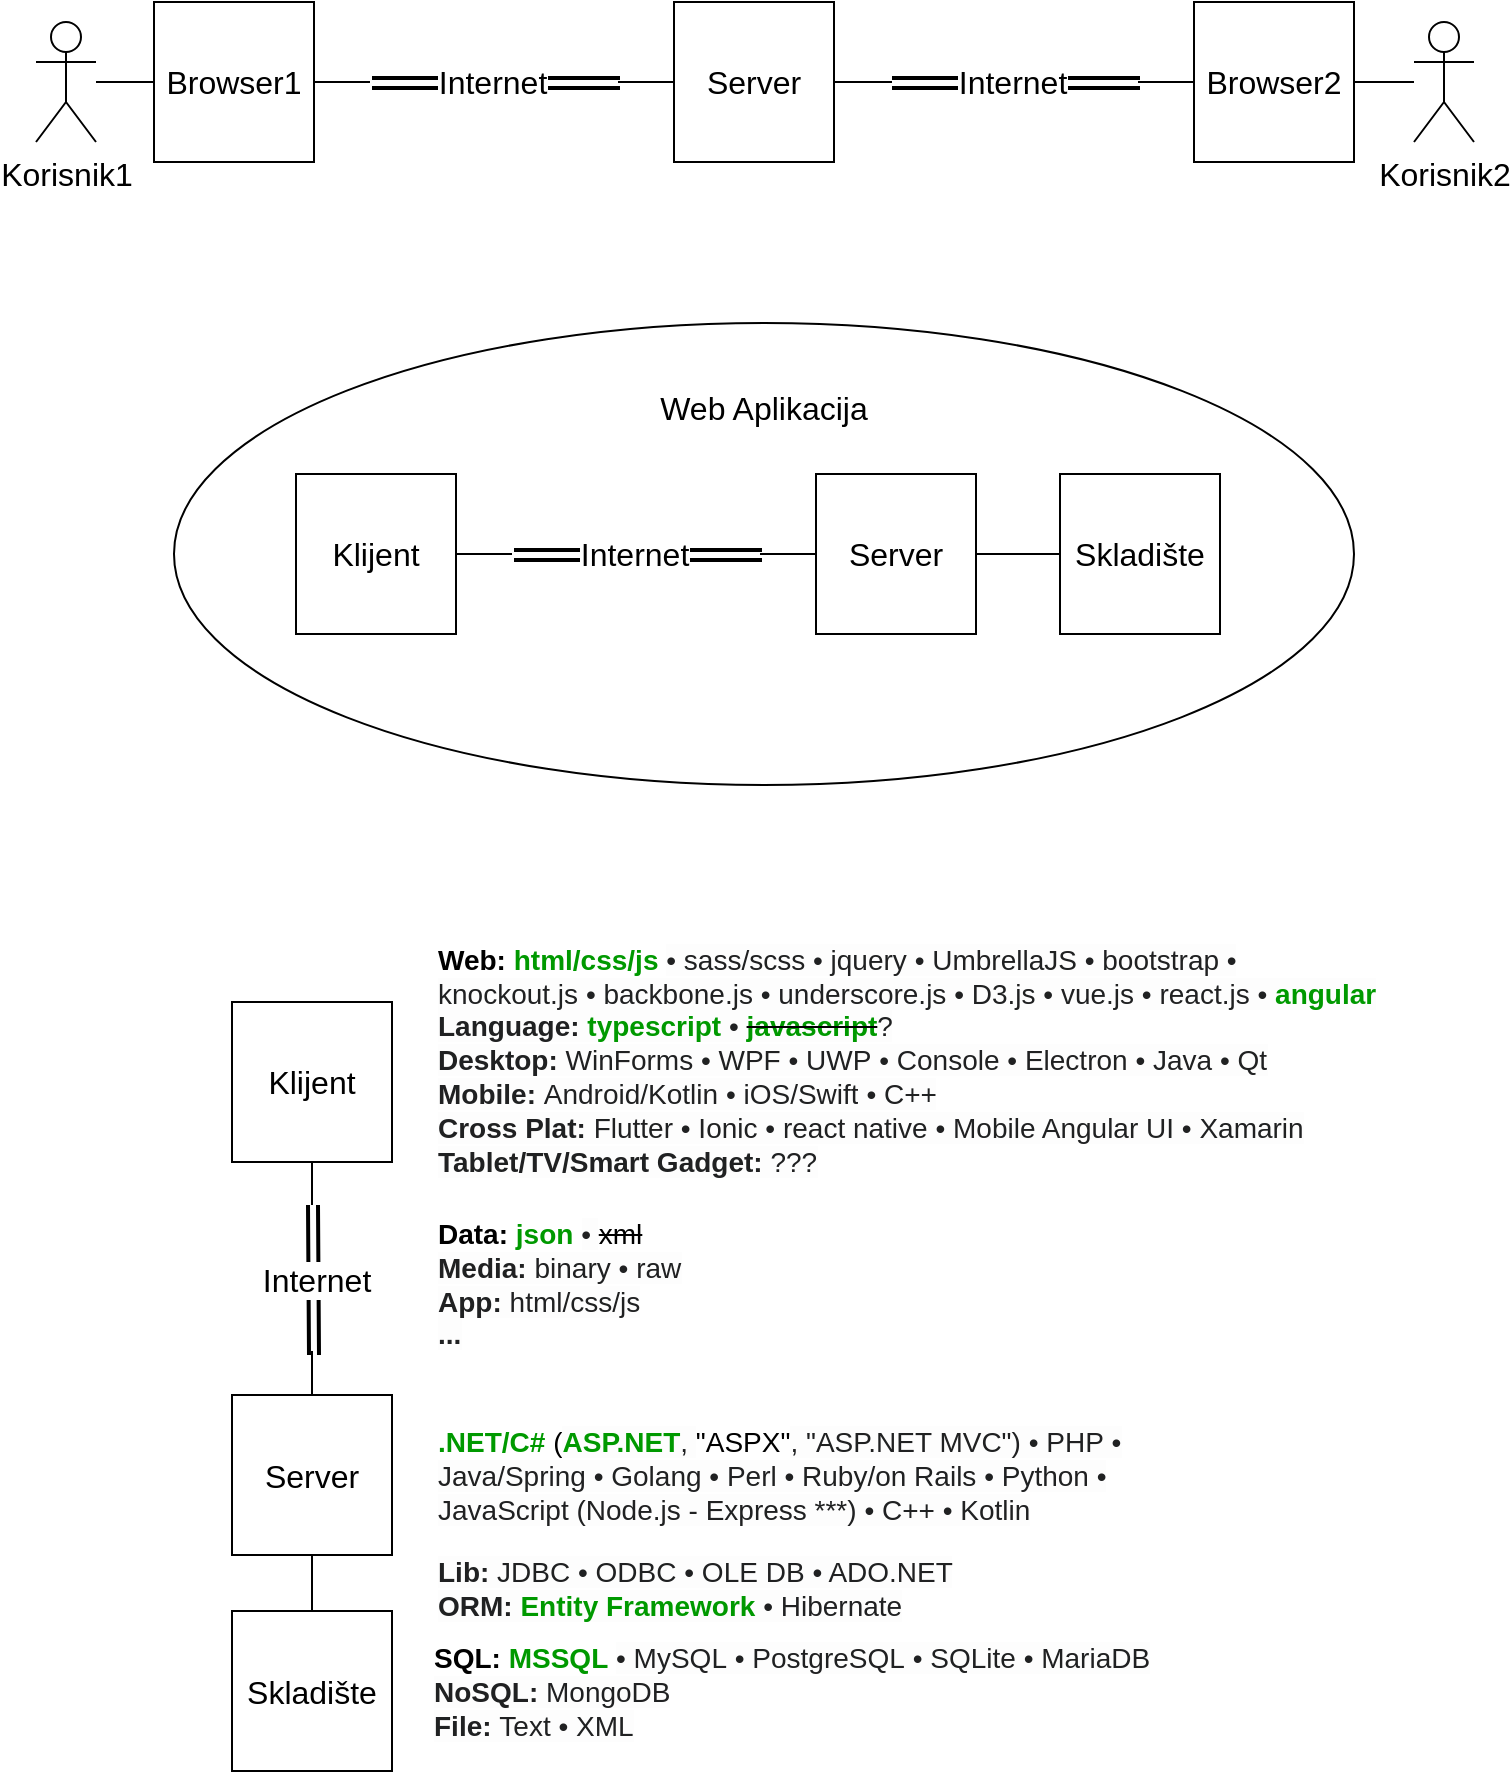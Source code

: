 <mxfile version="16.4.3" type="device"><diagram id="_3eJKyYiSZOnrz5lUoRg" name="Page-1"><mxGraphModel dx="1422" dy="762" grid="0" gridSize="10" guides="1" tooltips="1" connect="1" arrows="1" fold="1" page="1" pageScale="1" pageWidth="850" pageHeight="1100" background="none" math="0" shadow="0"><root><mxCell id="0"/><mxCell id="1" parent="0"/><mxCell id="ok6ADMaRTO8KfrdLv8RV-52" value="" style="ellipse;whiteSpace=wrap;html=1;fontSize=16;" vertex="1" parent="1"><mxGeometry x="135" y="203.5" width="590" height="231" as="geometry"/></mxCell><mxCell id="ok6ADMaRTO8KfrdLv8RV-12" value="Korisnik1" style="shape=umlActor;verticalLabelPosition=bottom;verticalAlign=top;html=1;outlineConnect=0;fontSize=16;" vertex="1" parent="1"><mxGeometry x="66" y="53" width="30" height="60" as="geometry"/></mxCell><mxCell id="ok6ADMaRTO8KfrdLv8RV-16" style="edgeStyle=orthogonalEdgeStyle;rounded=0;orthogonalLoop=1;jettySize=auto;html=1;exitX=0;exitY=0.5;exitDx=0;exitDy=0;fontSize=16;endArrow=none;endFill=0;" edge="1" parent="1" source="ok6ADMaRTO8KfrdLv8RV-13" target="ok6ADMaRTO8KfrdLv8RV-12"><mxGeometry relative="1" as="geometry"/></mxCell><mxCell id="ok6ADMaRTO8KfrdLv8RV-23" style="edgeStyle=orthogonalEdgeStyle;rounded=0;jumpSize=6;orthogonalLoop=1;jettySize=auto;html=1;exitX=1;exitY=0.5;exitDx=0;exitDy=0;fontSize=16;endArrow=none;endFill=0;strokeWidth=1;" edge="1" parent="1" source="ok6ADMaRTO8KfrdLv8RV-13"><mxGeometry relative="1" as="geometry"><mxPoint x="233" y="83" as="targetPoint"/></mxGeometry></mxCell><mxCell id="ok6ADMaRTO8KfrdLv8RV-13" value="Browser1" style="whiteSpace=wrap;html=1;aspect=fixed;fontSize=16;" vertex="1" parent="1"><mxGeometry x="125" y="43" width="80" height="80" as="geometry"/></mxCell><mxCell id="ok6ADMaRTO8KfrdLv8RV-17" value="" style="endArrow=none;html=1;rounded=0;fontSize=16;jumpSize=6;shape=link;strokeWidth=2;edgeStyle=orthogonalEdgeStyle;" edge="1" parent="1"><mxGeometry width="50" height="50" relative="1" as="geometry"><mxPoint x="234" y="83.5" as="sourcePoint"/><mxPoint x="358" y="83.5" as="targetPoint"/></mxGeometry></mxCell><mxCell id="ok6ADMaRTO8KfrdLv8RV-19" value="Internet" style="edgeLabel;html=1;align=center;verticalAlign=middle;resizable=0;points=[];fontSize=16;" vertex="1" connectable="0" parent="ok6ADMaRTO8KfrdLv8RV-17"><mxGeometry x="-0.339" y="-2" relative="1" as="geometry"><mxPoint x="19" y="-3" as="offset"/></mxGeometry></mxCell><mxCell id="ok6ADMaRTO8KfrdLv8RV-24" style="edgeStyle=orthogonalEdgeStyle;rounded=0;jumpSize=6;orthogonalLoop=1;jettySize=auto;html=1;exitX=0;exitY=0.5;exitDx=0;exitDy=0;fontSize=16;endArrow=none;endFill=0;strokeWidth=1;" edge="1" parent="1" source="ok6ADMaRTO8KfrdLv8RV-20"><mxGeometry relative="1" as="geometry"><mxPoint x="357" y="83" as="targetPoint"/></mxGeometry></mxCell><mxCell id="ok6ADMaRTO8KfrdLv8RV-40" style="edgeStyle=orthogonalEdgeStyle;rounded=0;jumpSize=6;orthogonalLoop=1;jettySize=auto;html=1;exitX=1;exitY=0.5;exitDx=0;exitDy=0;fontSize=16;endArrow=none;endFill=0;strokeWidth=1;" edge="1" parent="1" source="ok6ADMaRTO8KfrdLv8RV-20"><mxGeometry relative="1" as="geometry"><mxPoint x="494" y="83" as="targetPoint"/></mxGeometry></mxCell><mxCell id="ok6ADMaRTO8KfrdLv8RV-20" value="Server" style="whiteSpace=wrap;html=1;aspect=fixed;fontSize=16;" vertex="1" parent="1"><mxGeometry x="385" y="43" width="80" height="80" as="geometry"/></mxCell><mxCell id="ok6ADMaRTO8KfrdLv8RV-31" value="Korisnik2" style="shape=umlActor;verticalLabelPosition=bottom;verticalAlign=top;html=1;outlineConnect=0;fontSize=16;" vertex="1" parent="1"><mxGeometry x="755" y="53" width="30" height="60" as="geometry"/></mxCell><mxCell id="ok6ADMaRTO8KfrdLv8RV-38" style="rounded=0;jumpSize=6;orthogonalLoop=1;jettySize=auto;html=1;exitX=1;exitY=0.5;exitDx=0;exitDy=0;fontSize=16;endArrow=none;endFill=0;strokeWidth=1;edgeStyle=orthogonalEdgeStyle;" edge="1" parent="1" source="ok6ADMaRTO8KfrdLv8RV-34" target="ok6ADMaRTO8KfrdLv8RV-31"><mxGeometry relative="1" as="geometry"/></mxCell><mxCell id="ok6ADMaRTO8KfrdLv8RV-39" style="edgeStyle=orthogonalEdgeStyle;rounded=0;jumpSize=6;orthogonalLoop=1;jettySize=auto;html=1;exitX=0;exitY=0.5;exitDx=0;exitDy=0;fontSize=16;endArrow=none;endFill=0;strokeWidth=1;" edge="1" parent="1" source="ok6ADMaRTO8KfrdLv8RV-34"><mxGeometry relative="1" as="geometry"><mxPoint x="617" y="83" as="targetPoint"/></mxGeometry></mxCell><mxCell id="ok6ADMaRTO8KfrdLv8RV-34" value="Browser2" style="whiteSpace=wrap;html=1;aspect=fixed;fontSize=16;" vertex="1" parent="1"><mxGeometry x="645" y="43" width="80" height="80" as="geometry"/></mxCell><mxCell id="ok6ADMaRTO8KfrdLv8RV-35" value="" style="endArrow=none;html=1;rounded=0;fontSize=16;jumpSize=6;shape=link;strokeWidth=2;edgeStyle=orthogonalEdgeStyle;" edge="1" parent="1"><mxGeometry width="50" height="50" relative="1" as="geometry"><mxPoint x="494" y="83.5" as="sourcePoint"/><mxPoint x="618" y="83.5" as="targetPoint"/></mxGeometry></mxCell><mxCell id="ok6ADMaRTO8KfrdLv8RV-36" value="Internet" style="edgeLabel;html=1;align=center;verticalAlign=middle;resizable=0;points=[];fontSize=16;" vertex="1" connectable="0" parent="ok6ADMaRTO8KfrdLv8RV-35"><mxGeometry x="-0.339" y="-2" relative="1" as="geometry"><mxPoint x="19" y="-3" as="offset"/></mxGeometry></mxCell><mxCell id="ok6ADMaRTO8KfrdLv8RV-43" style="edgeStyle=orthogonalEdgeStyle;rounded=0;jumpSize=6;orthogonalLoop=1;jettySize=auto;html=1;exitX=1;exitY=0.5;exitDx=0;exitDy=0;fontSize=16;endArrow=none;endFill=0;strokeWidth=1;" edge="1" parent="1" source="ok6ADMaRTO8KfrdLv8RV-44"><mxGeometry relative="1" as="geometry"><mxPoint x="304" y="319" as="targetPoint"/></mxGeometry></mxCell><mxCell id="ok6ADMaRTO8KfrdLv8RV-44" value="Klijent" style="whiteSpace=wrap;html=1;aspect=fixed;fontSize=16;" vertex="1" parent="1"><mxGeometry x="196" y="279" width="80" height="80" as="geometry"/></mxCell><mxCell id="ok6ADMaRTO8KfrdLv8RV-45" value="" style="endArrow=none;html=1;rounded=0;fontSize=16;jumpSize=6;shape=link;strokeWidth=2;edgeStyle=orthogonalEdgeStyle;" edge="1" parent="1"><mxGeometry width="50" height="50" relative="1" as="geometry"><mxPoint x="305" y="319.5" as="sourcePoint"/><mxPoint x="429" y="319.5" as="targetPoint"/></mxGeometry></mxCell><mxCell id="ok6ADMaRTO8KfrdLv8RV-46" value="Internet" style="edgeLabel;html=1;align=center;verticalAlign=middle;resizable=0;points=[];fontSize=16;" vertex="1" connectable="0" parent="ok6ADMaRTO8KfrdLv8RV-45"><mxGeometry x="-0.339" y="-2" relative="1" as="geometry"><mxPoint x="19" y="-3" as="offset"/></mxGeometry></mxCell><mxCell id="ok6ADMaRTO8KfrdLv8RV-47" style="edgeStyle=orthogonalEdgeStyle;rounded=0;jumpSize=6;orthogonalLoop=1;jettySize=auto;html=1;exitX=0;exitY=0.5;exitDx=0;exitDy=0;fontSize=16;endArrow=none;endFill=0;strokeWidth=1;" edge="1" parent="1" source="ok6ADMaRTO8KfrdLv8RV-48"><mxGeometry relative="1" as="geometry"><mxPoint x="428" y="319" as="targetPoint"/></mxGeometry></mxCell><mxCell id="ok6ADMaRTO8KfrdLv8RV-48" value="Server" style="whiteSpace=wrap;html=1;aspect=fixed;fontSize=16;" vertex="1" parent="1"><mxGeometry x="456" y="279" width="80" height="80" as="geometry"/></mxCell><mxCell id="ok6ADMaRTO8KfrdLv8RV-54" value="Web Aplikacija" style="text;html=1;strokeColor=none;fillColor=none;align=center;verticalAlign=middle;whiteSpace=wrap;rounded=0;fontSize=16;" vertex="1" parent="1"><mxGeometry x="365" y="231" width="130" height="30" as="geometry"/></mxCell><mxCell id="ok6ADMaRTO8KfrdLv8RV-56" style="edgeStyle=orthogonalEdgeStyle;rounded=0;jumpSize=6;orthogonalLoop=1;jettySize=auto;html=1;exitX=0;exitY=0.5;exitDx=0;exitDy=0;entryX=1;entryY=0.5;entryDx=0;entryDy=0;fontSize=16;endArrow=none;endFill=0;strokeWidth=1;" edge="1" parent="1" source="ok6ADMaRTO8KfrdLv8RV-55" target="ok6ADMaRTO8KfrdLv8RV-48"><mxGeometry relative="1" as="geometry"/></mxCell><mxCell id="ok6ADMaRTO8KfrdLv8RV-55" value="Skladište" style="whiteSpace=wrap;html=1;aspect=fixed;fontSize=16;" vertex="1" parent="1"><mxGeometry x="578" y="279" width="80" height="80" as="geometry"/></mxCell><mxCell id="ok6ADMaRTO8KfrdLv8RV-67" style="edgeStyle=none;rounded=0;jumpSize=6;orthogonalLoop=1;jettySize=auto;html=1;exitX=0.5;exitY=1;exitDx=0;exitDy=0;fontSize=16;endArrow=none;endFill=0;strokeWidth=1;" edge="1" parent="1" source="ok6ADMaRTO8KfrdLv8RV-59"><mxGeometry relative="1" as="geometry"><mxPoint x="204" y="644.5" as="targetPoint"/></mxGeometry></mxCell><mxCell id="ok6ADMaRTO8KfrdLv8RV-59" value="Klijent" style="whiteSpace=wrap;html=1;aspect=fixed;fontSize=16;" vertex="1" parent="1"><mxGeometry x="164" y="543" width="80" height="80" as="geometry"/></mxCell><mxCell id="ok6ADMaRTO8KfrdLv8RV-60" value="" style="endArrow=none;html=1;rounded=0;fontSize=16;jumpSize=6;shape=link;strokeWidth=2;" edge="1" parent="1"><mxGeometry width="50" height="50" relative="1" as="geometry"><mxPoint x="204.5" y="644.5" as="sourcePoint"/><mxPoint x="205" y="719.5" as="targetPoint"/></mxGeometry></mxCell><mxCell id="ok6ADMaRTO8KfrdLv8RV-61" value="Internet" style="edgeLabel;html=1;align=center;verticalAlign=middle;resizable=0;points=[];fontSize=16;" vertex="1" connectable="0" parent="ok6ADMaRTO8KfrdLv8RV-60"><mxGeometry x="-0.339" y="-2" relative="1" as="geometry"><mxPoint x="3" y="12" as="offset"/></mxGeometry></mxCell><mxCell id="ok6ADMaRTO8KfrdLv8RV-68" style="edgeStyle=none;rounded=0;jumpSize=6;orthogonalLoop=1;jettySize=auto;html=1;exitX=0.5;exitY=0;exitDx=0;exitDy=0;fontSize=16;endArrow=none;endFill=0;strokeWidth=1;" edge="1" parent="1" source="ok6ADMaRTO8KfrdLv8RV-63"><mxGeometry relative="1" as="geometry"><mxPoint x="204" y="717.5" as="targetPoint"/></mxGeometry></mxCell><mxCell id="ok6ADMaRTO8KfrdLv8RV-63" value="Server" style="whiteSpace=wrap;html=1;aspect=fixed;fontSize=16;" vertex="1" parent="1"><mxGeometry x="164" y="739.5" width="80" height="80" as="geometry"/></mxCell><mxCell id="ok6ADMaRTO8KfrdLv8RV-69" style="edgeStyle=none;rounded=0;jumpSize=6;orthogonalLoop=1;jettySize=auto;html=1;exitX=0.5;exitY=0;exitDx=0;exitDy=0;entryX=0.5;entryY=1;entryDx=0;entryDy=0;fontSize=16;endArrow=none;endFill=0;strokeWidth=1;" edge="1" parent="1" source="ok6ADMaRTO8KfrdLv8RV-66" target="ok6ADMaRTO8KfrdLv8RV-63"><mxGeometry relative="1" as="geometry"/></mxCell><mxCell id="ok6ADMaRTO8KfrdLv8RV-66" value="Skladište" style="whiteSpace=wrap;html=1;aspect=fixed;fontSize=16;" vertex="1" parent="1"><mxGeometry x="164" y="847.5" width="80" height="80" as="geometry"/></mxCell><mxCell id="ok6ADMaRTO8KfrdLv8RV-70" value="&lt;b&gt;Web:&lt;/b&gt; &lt;b&gt;&lt;font color=&quot;#009900&quot;&gt;html/css/js&lt;/font&gt;&lt;/b&gt;&amp;nbsp;&lt;span style=&quot;color: rgb(32 , 33 , 34) ; font-family: sans-serif ; background-color: rgb(253 , 253 , 253)&quot;&gt;• sass/scss&amp;nbsp;&lt;/span&gt;&lt;span style=&quot;color: rgb(32 , 33 , 34) ; font-family: sans-serif ; background-color: rgb(253 , 253 , 253)&quot;&gt;•&amp;nbsp;&lt;/span&gt;&lt;span style=&quot;color: rgb(32 , 33 , 34) ; font-family: sans-serif ; background-color: rgb(253 , 253 , 253)&quot;&gt;jquery&amp;nbsp;&lt;/span&gt;&lt;span style=&quot;color: rgb(32 , 33 , 34) ; font-family: sans-serif ; background-color: rgb(253 , 253 , 253)&quot;&gt;• UmbrellaJS&amp;nbsp;&lt;/span&gt;&lt;span style=&quot;color: rgb(32 , 33 , 34) ; font-family: sans-serif ; background-color: rgb(253 , 253 , 253)&quot;&gt;• bootstrap&amp;nbsp;&lt;/span&gt;&lt;span style=&quot;color: rgb(32 , 33 , 34) ; font-family: sans-serif ; background-color: rgb(253 , 253 , 253)&quot;&gt;• knockout.js&amp;nbsp;&lt;/span&gt;&lt;span style=&quot;color: rgb(32 , 33 , 34) ; font-family: sans-serif ; background-color: rgb(253 , 253 , 253)&quot;&gt;• backbone.js&amp;nbsp;&lt;/span&gt;&lt;span style=&quot;color: rgb(32 , 33 , 34) ; font-family: sans-serif ; background-color: rgb(253 , 253 , 253)&quot;&gt;• underscore.js&amp;nbsp;&lt;/span&gt;&lt;span style=&quot;color: rgb(32 , 33 , 34) ; font-family: sans-serif ; background-color: rgb(253 , 253 , 253)&quot;&gt;• D3.js&amp;nbsp;&lt;/span&gt;&lt;span style=&quot;color: rgb(32 , 33 , 34) ; font-family: sans-serif ; background-color: rgb(253 , 253 , 253)&quot;&gt;• vue.js&amp;nbsp;&lt;/span&gt;&lt;span style=&quot;color: rgb(32 , 33 , 34) ; font-family: sans-serif ; background-color: rgb(253 , 253 , 253)&quot;&gt;• react.js&amp;nbsp;&lt;/span&gt;&lt;span style=&quot;font-family: sans-serif ; background-color: rgb(253 , 253 , 253)&quot;&gt;&lt;font color=&quot;#202122&quot;&gt;• &lt;/font&gt;&lt;font color=&quot;#009900&quot;&gt;&lt;b&gt;angular&lt;/b&gt;&lt;/font&gt;&lt;br&gt;&lt;b style=&quot;color: rgb(32 , 33 , 34)&quot;&gt;Language:&lt;/b&gt; &lt;font color=&quot;#009900&quot; style=&quot;font-weight: bold&quot;&gt;typescript&lt;/font&gt;&lt;font color=&quot;#202122&quot;&gt;&amp;nbsp;&lt;/font&gt;&lt;/span&gt;&lt;span style=&quot;color: rgb(32 , 33 , 34) ; font-family: sans-serif ; background-color: rgb(253 , 253 , 253)&quot;&gt;•&amp;nbsp;&lt;/span&gt;&lt;span style=&quot;font-family: sans-serif ; background-color: rgb(253 , 253 , 253)&quot;&gt;&lt;strike&gt;&lt;b&gt;&lt;font color=&quot;#009900&quot;&gt;javascript&lt;/font&gt;&lt;/b&gt;&lt;/strike&gt;&lt;font color=&quot;#202122&quot;&gt;?&lt;/font&gt;&lt;br&gt;&lt;b style=&quot;color: rgb(32 , 33 , 34)&quot;&gt;Desktop:&lt;/b&gt;&lt;font color=&quot;#202122&quot;&gt;&amp;nbsp;WinForms&amp;nbsp;&lt;/font&gt;&lt;/span&gt;&lt;span style=&quot;color: rgb(32 , 33 , 34) ; font-family: sans-serif ; background-color: rgb(253 , 253 , 253)&quot;&gt;• WPF&amp;nbsp;&lt;/span&gt;&lt;span style=&quot;color: rgb(32 , 33 , 34) ; font-family: sans-serif ; background-color: rgb(253 , 253 , 253)&quot;&gt;• UWP&amp;nbsp;&lt;/span&gt;&lt;span style=&quot;color: rgb(32 , 33 , 34) ; font-family: sans-serif ; background-color: rgb(253 , 253 , 253)&quot;&gt;• Console&amp;nbsp;&lt;/span&gt;&lt;span style=&quot;color: rgb(32 , 33 , 34) ; font-family: sans-serif ; background-color: rgb(253 , 253 , 253)&quot;&gt;• Electron&amp;nbsp;&lt;/span&gt;&lt;span style=&quot;color: rgb(32 , 33 , 34) ; font-family: sans-serif ; background-color: rgb(253 , 253 , 253)&quot;&gt;• Java&amp;nbsp;&lt;/span&gt;&lt;span style=&quot;color: rgb(32 , 33 , 34) ; font-family: sans-serif ; background-color: rgb(253 , 253 , 253)&quot;&gt;• Qt&lt;br&gt;&lt;/span&gt;&lt;span style=&quot;color: rgb(32 , 33 , 34) ; font-family: sans-serif ; background-color: rgb(253 , 253 , 253)&quot;&gt;&lt;b&gt;Mobile:&lt;/b&gt;&amp;nbsp;Android/Kotlin&amp;nbsp;&lt;/span&gt;&lt;span style=&quot;color: rgb(32 , 33 , 34) ; font-family: sans-serif ; background-color: rgb(253 , 253 , 253)&quot;&gt;• iOS/Swift&lt;/span&gt;&lt;span style=&quot;color: rgb(32 , 33 , 34) ; font-family: sans-serif ; background-color: rgb(253 , 253 , 253)&quot;&gt;&amp;nbsp;&lt;/span&gt;&lt;span style=&quot;color: rgb(32 , 33 , 34) ; font-family: sans-serif ; background-color: rgb(253 , 253 , 253)&quot;&gt;• C++&lt;/span&gt;&lt;span style=&quot;color: rgb(32 , 33 , 34) ; font-family: sans-serif ; background-color: rgb(253 , 253 , 253)&quot;&gt;&lt;br&gt;&lt;b&gt;Cross Plat:&amp;nbsp;&lt;/b&gt;Flutter&amp;nbsp;&lt;/span&gt;&lt;span style=&quot;color: rgb(32 , 33 , 34) ; font-family: sans-serif ; background-color: rgb(253 , 253 , 253)&quot;&gt;• Ionic&amp;nbsp;&lt;/span&gt;&lt;span style=&quot;color: rgb(32 , 33 , 34) ; font-family: sans-serif ; background-color: rgb(253 , 253 , 253)&quot;&gt;•&amp;nbsp;&lt;/span&gt;&lt;span style=&quot;color: rgb(32 , 33 , 34) ; font-family: sans-serif ; background-color: rgb(253 , 253 , 253)&quot;&gt;react native&amp;nbsp;&lt;/span&gt;&lt;span style=&quot;color: rgb(32 , 33 , 34) ; font-family: sans-serif ; background-color: rgb(253 , 253 , 253)&quot;&gt;• Mobile Angular UI&amp;nbsp;&lt;/span&gt;&lt;span style=&quot;color: rgb(32 , 33 , 34) ; font-family: sans-serif ; background-color: rgb(253 , 253 , 253)&quot;&gt;• Xamarin&lt;br&gt;&lt;/span&gt;&lt;span style=&quot;color: rgb(32 , 33 , 34) ; font-family: sans-serif ; background-color: rgb(253 , 253 , 253)&quot;&gt;&lt;b&gt;Tablet/TV/Smart Gadget:&lt;/b&gt;&amp;nbsp;???&lt;br&gt;&lt;/span&gt;" style="text;html=1;strokeColor=none;fillColor=none;align=left;verticalAlign=middle;whiteSpace=wrap;rounded=0;fontSize=14;" vertex="1" parent="1"><mxGeometry x="265" y="506" width="477" height="132" as="geometry"/></mxCell><mxCell id="ok6ADMaRTO8KfrdLv8RV-72" value="&lt;b&gt;Data:&amp;nbsp;&lt;font color=&quot;#009900&quot;&gt;json&lt;/font&gt;&lt;/b&gt;&amp;nbsp;&lt;span style=&quot;color: rgb(32 , 33 , 34) ; font-family: sans-serif ; background-color: rgb(253 , 253 , 253)&quot;&gt;•&amp;nbsp;&lt;/span&gt;&lt;strike&gt;xml&lt;br&gt;&lt;/strike&gt;&lt;span style=&quot;color: rgb(32 , 33 , 34) ; font-family: sans-serif ; background-color: rgb(253 , 253 , 253)&quot;&gt;&lt;b&gt;Media:&lt;/b&gt;&amp;nbsp;binary&amp;nbsp;&lt;/span&gt;&lt;span style=&quot;color: rgb(32 , 33 , 34) ; font-family: sans-serif ; background-color: rgb(253 , 253 , 253)&quot;&gt;•&amp;nbsp;&lt;/span&gt;&lt;span style=&quot;color: rgb(32 , 33 , 34) ; font-family: sans-serif ; background-color: rgb(253 , 253 , 253)&quot;&gt;raw&lt;br&gt;&lt;b&gt;App:&lt;/b&gt;&amp;nbsp;html/css/js&lt;br&gt;&lt;b&gt;...&lt;/b&gt;&lt;br&gt;&lt;/span&gt;" style="text;html=1;strokeColor=none;fillColor=none;align=left;verticalAlign=middle;whiteSpace=wrap;rounded=0;fontSize=14;" vertex="1" parent="1"><mxGeometry x="265" y="644" width="139" height="79" as="geometry"/></mxCell><mxCell id="ok6ADMaRTO8KfrdLv8RV-73" value="&lt;b&gt;&lt;font color=&quot;#009900&quot;&gt;.NET/C#&lt;/font&gt;&lt;/b&gt;&amp;nbsp;(&lt;span style=&quot;font-family: sans-serif ; background-color: rgb(253 , 253 , 253)&quot;&gt;&lt;b&gt;&lt;font color=&quot;#009900&quot;&gt;ASP.NET&lt;/font&gt;&lt;/b&gt;&lt;font color=&quot;#202122&quot;&gt;,&amp;nbsp;&lt;/font&gt;&lt;/span&gt;&quot;ASPX&quot;&lt;span style=&quot;color: rgb(32 , 33 , 34) ; font-family: sans-serif ; background-color: rgb(253 , 253 , 253)&quot;&gt;, &quot;ASP.NET MVC&quot;)&amp;nbsp;&lt;/span&gt;&lt;span style=&quot;color: rgb(32 , 33 , 34) ; font-family: sans-serif ; background-color: rgb(253 , 253 , 253)&quot;&gt;• PHP&amp;nbsp;&lt;/span&gt;&lt;span style=&quot;color: rgb(32 , 33 , 34) ; font-family: sans-serif ; background-color: rgb(253 , 253 , 253)&quot;&gt;• Java/Spring&amp;nbsp;&lt;/span&gt;&lt;span style=&quot;color: rgb(32 , 33 , 34) ; font-family: sans-serif ; background-color: rgb(253 , 253 , 253)&quot;&gt;• Golang&amp;nbsp;&lt;/span&gt;&lt;span style=&quot;color: rgb(32 , 33 , 34) ; font-family: sans-serif ; background-color: rgb(253 , 253 , 253)&quot;&gt;• Perl&amp;nbsp;&lt;/span&gt;&lt;span style=&quot;color: rgb(32 , 33 , 34) ; font-family: sans-serif ; background-color: rgb(253 , 253 , 253)&quot;&gt;• Ruby/on Rails&amp;nbsp;&lt;/span&gt;&lt;span style=&quot;color: rgb(32 , 33 , 34) ; font-family: sans-serif ; background-color: rgb(253 , 253 , 253)&quot;&gt;• Python&amp;nbsp;&lt;/span&gt;&lt;span style=&quot;color: rgb(32 , 33 , 34) ; font-family: sans-serif ; background-color: rgb(253 , 253 , 253)&quot;&gt;• JavaScript (Node.js - Express ***)&amp;nbsp;&lt;/span&gt;&lt;span style=&quot;color: rgb(32 , 33 , 34) ; font-family: sans-serif ; background-color: rgb(253 , 253 , 253)&quot;&gt;• C++&amp;nbsp;&lt;/span&gt;&lt;span style=&quot;color: rgb(32 , 33 , 34) ; font-family: sans-serif ; background-color: rgb(253 , 253 , 253)&quot;&gt;• Kotlin&lt;/span&gt;&lt;span style=&quot;color: rgb(32 , 33 , 34) ; font-family: sans-serif ; background-color: rgb(253 , 253 , 253)&quot;&gt;&lt;br&gt;&lt;/span&gt;" style="text;html=1;strokeColor=none;fillColor=none;align=left;verticalAlign=middle;whiteSpace=wrap;rounded=0;fontSize=14;" vertex="1" parent="1"><mxGeometry x="265" y="743.5" width="345" height="72" as="geometry"/></mxCell><mxCell id="ok6ADMaRTO8KfrdLv8RV-75" value="&lt;span style=&quot;color: rgb(32 , 33 , 34) ; font-family: sans-serif ; background-color: rgb(253 , 253 , 253)&quot;&gt;&lt;b&gt;Lib: &lt;/b&gt;JDBC&amp;nbsp;&lt;/span&gt;&lt;span style=&quot;color: rgb(32 , 33 , 34) ; font-family: sans-serif ; background-color: rgb(253 , 253 , 253)&quot;&gt;•&amp;nbsp;&lt;/span&gt;&lt;span style=&quot;color: rgb(32 , 33 , 34) ; font-family: sans-serif ; background-color: rgb(253 , 253 , 253)&quot;&gt;ODBC&amp;nbsp;&lt;/span&gt;&lt;span style=&quot;color: rgb(32 , 33 , 34) ; font-family: sans-serif ; background-color: rgb(253 , 253 , 253)&quot;&gt;• OLE DB&amp;nbsp;&lt;/span&gt;&lt;span style=&quot;color: rgb(32 , 33 , 34) ; font-family: sans-serif ; background-color: rgb(253 , 253 , 253)&quot;&gt;• ADO.NET&lt;br&gt;&lt;/span&gt;&lt;span style=&quot;font-family: sans-serif ; background-color: rgb(253 , 253 , 253)&quot;&gt;&lt;b style=&quot;color: rgb(32 , 33 , 34)&quot;&gt;ORM:&lt;/b&gt;&lt;font color=&quot;#202122&quot;&gt;&amp;nbsp;&lt;/font&gt;&lt;b&gt;&lt;font color=&quot;#009900&quot;&gt;Entity Framework&lt;/font&gt;&lt;/b&gt;&lt;font color=&quot;#202122&quot;&gt;&amp;nbsp;&lt;/font&gt;&lt;/span&gt;&lt;span style=&quot;color: rgb(32 , 33 , 34) ; font-family: sans-serif ; background-color: rgb(253 , 253 , 253)&quot;&gt;• Hibernate&lt;/span&gt;&lt;span style=&quot;color: rgb(32 , 33 , 34) ; font-family: sans-serif ; background-color: rgb(253 , 253 , 253)&quot;&gt;&lt;br&gt;&lt;/span&gt;" style="text;html=1;strokeColor=none;fillColor=none;align=left;verticalAlign=middle;whiteSpace=wrap;rounded=0;fontSize=14;" vertex="1" parent="1"><mxGeometry x="265" y="813" width="275" height="45.5" as="geometry"/></mxCell><mxCell id="ok6ADMaRTO8KfrdLv8RV-76" value="&lt;b&gt;SQL:&lt;/b&gt;&amp;nbsp;&lt;b&gt;&lt;font color=&quot;#009900&quot;&gt;MSSQL&lt;/font&gt;&lt;/b&gt;&amp;nbsp;&lt;span style=&quot;color: rgb(32 , 33 , 34) ; font-family: sans-serif ; background-color: rgb(253 , 253 , 253)&quot;&gt;• MySQL&amp;nbsp;&lt;/span&gt;&lt;span style=&quot;color: rgb(32 , 33 , 34) ; font-family: sans-serif ; background-color: rgb(253 , 253 , 253)&quot;&gt;• PostgreSQL&amp;nbsp;&lt;/span&gt;&lt;span style=&quot;color: rgb(32 , 33 , 34) ; font-family: sans-serif ; background-color: rgb(253 , 253 , 253)&quot;&gt;• SQLite&amp;nbsp;&lt;/span&gt;&lt;span style=&quot;color: rgb(32 , 33 , 34) ; font-family: sans-serif ; background-color: rgb(253 , 253 , 253)&quot;&gt;• MariaDB&lt;br&gt;&lt;b&gt;NoSQL:&lt;/b&gt;&amp;nbsp;MongoDB&lt;br&gt;&lt;/span&gt;&lt;span style=&quot;color: rgb(32 , 33 , 34) ; font-family: sans-serif ; background-color: rgb(253 , 253 , 253)&quot;&gt;&lt;b&gt;File:&lt;/b&gt;&amp;nbsp;Text&amp;nbsp;&lt;/span&gt;&lt;span style=&quot;color: rgb(32 , 33 , 34) ; font-family: sans-serif ; background-color: rgb(253 , 253 , 253)&quot;&gt;• XML&lt;/span&gt;&lt;span style=&quot;color: rgb(32 , 33 , 34) ; font-family: sans-serif ; background-color: rgb(253 , 253 , 253)&quot;&gt;&lt;br&gt;&lt;/span&gt;" style="text;html=1;strokeColor=none;fillColor=none;align=left;verticalAlign=middle;whiteSpace=wrap;rounded=0;fontSize=14;" vertex="1" parent="1"><mxGeometry x="263" y="851.5" width="369" height="72" as="geometry"/></mxCell></root></mxGraphModel></diagram></mxfile>